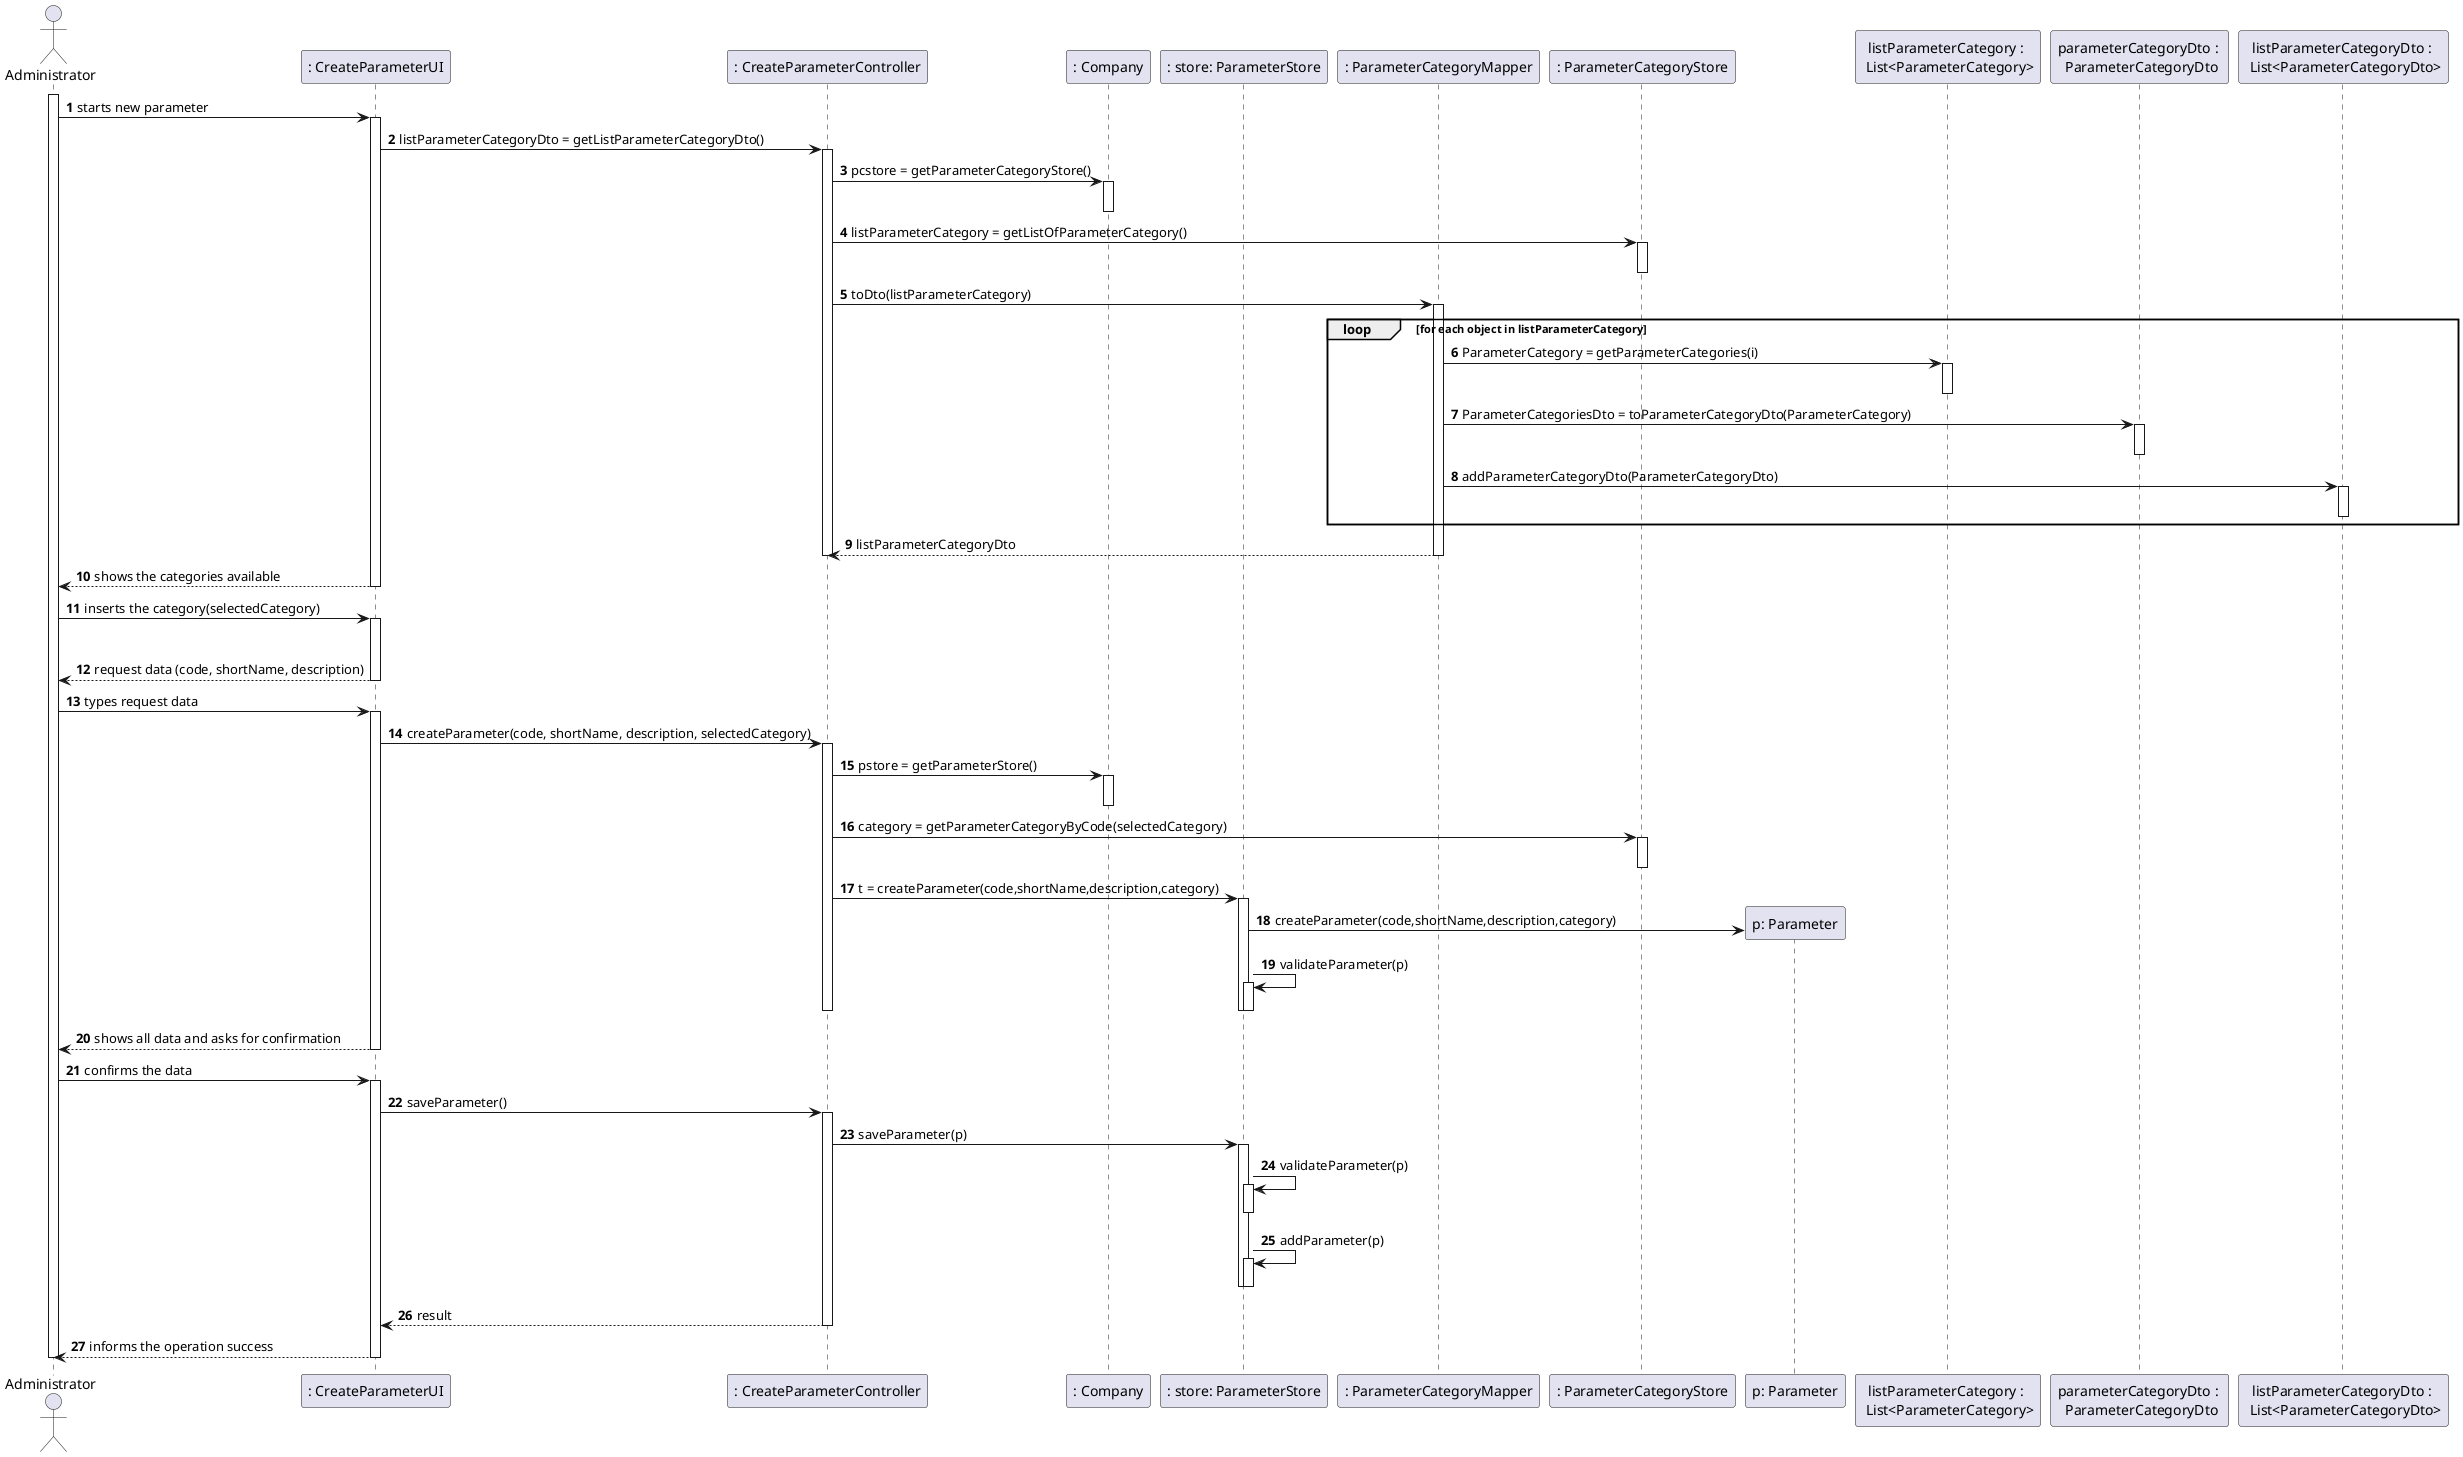 @startuml
'https://plantuml.com/sequence-diagram

autonumber

actor "Administrator" as ADM

participant ": CreateParameterUI" as UI
participant ": CreateParameterController" as CTRL
participant ": Company" as COMP
participant ": store: ParameterStore" as STORE
participant ": ParameterCategoryMapper" as MAPPER
participant ": ParameterCategoryStore" as PCSTORE
participant "p: Parameter" as PRMT
participant "listParameterCategory : \n List<ParameterCategory>" as LISTPC
participant "parameterCategoryDto : \n ParameterCategoryDto" as PCDTO
participant "listParameterCategoryDto : \n List<ParameterCategoryDto>" as LISTPCDTO



activate ADM
ADM -> UI: starts new parameter
activate UI
UI -> CTRL : listParameterCategoryDto = getListParameterCategoryDto()
activate CTRL
CTRL -> COMP : pcstore = getParameterCategoryStore()
activate COMP
deactivate COMP
CTRL -> PCSTORE : listParameterCategory = getListOfParameterCategory()
activate PCSTORE
deactivate PCSTORE
CTRL -> MAPPER : toDto(listParameterCategory)
activate MAPPER
loop for each object in listParameterCategory
MAPPER -> LISTPC : ParameterCategory = getParameterCategories(i)
activate LISTPC
deactivate LISTPC
MAPPER-> PCDTO : ParameterCategoriesDto = toParameterCategoryDto(ParameterCategory)
activate PCDTO
deactivate PCDTO
MAPPER-> LISTPCDTO : addParameterCategoryDto(ParameterCategoryDto)
activate LISTPCDTO
deactivate LISTPCDTO
end
MAPPER --> CTRL : listParameterCategoryDto
deactivate MAPPER
deactivate CTRL
UI --> ADM : shows the categories available
deactivate UI



ADM -> UI: inserts the category(selectedCategory)
activate UI
deactivate CTRL
UI--> ADM : request data (code, shortName, description)
deactivate UI


ADM -> UI : types request data
activate UI
UI -> CTRL : createParameter(code, shortName, description, selectedCategory)
activate CTRL
CTRL -> COMP : pstore = getParameterStore()
activate COMP
deactivate COMP
CTRL -> PCSTORE : category = getParameterCategoryByCode(selectedCategory)
activate PCSTORE
deactivate PCSTORE
CTRL -> STORE : t = createParameter(code,shortName,description,category)
activate STORE
STORE -> PRMT** : createParameter(code,shortName,description,category)
STORE -> STORE : validateParameter(p)
activate STORE
deactivate STORE
deactivate STORE






deactivate CTRL
deactivate STORE
UI --> ADM : shows all data and asks for confirmation
deactivate UI



ADM -> UI: confirms the data
activate UI
UI -> CTRL : saveParameter()
activate CTRL
CTRL -> STORE : saveParameter(p)
activate STORE
STORE -> STORE : validateParameter(p)
activate STORE
deactivate STORE
STORE ->STORE : addParameter(p)
activate STORE
deactivate STORE
deactivate STORE
deactivate STORE
CTRL --> UI : result
deactivate CTRL
UI --> ADM : informs the operation success
deactivate UI
deactivate ADM

@enduml